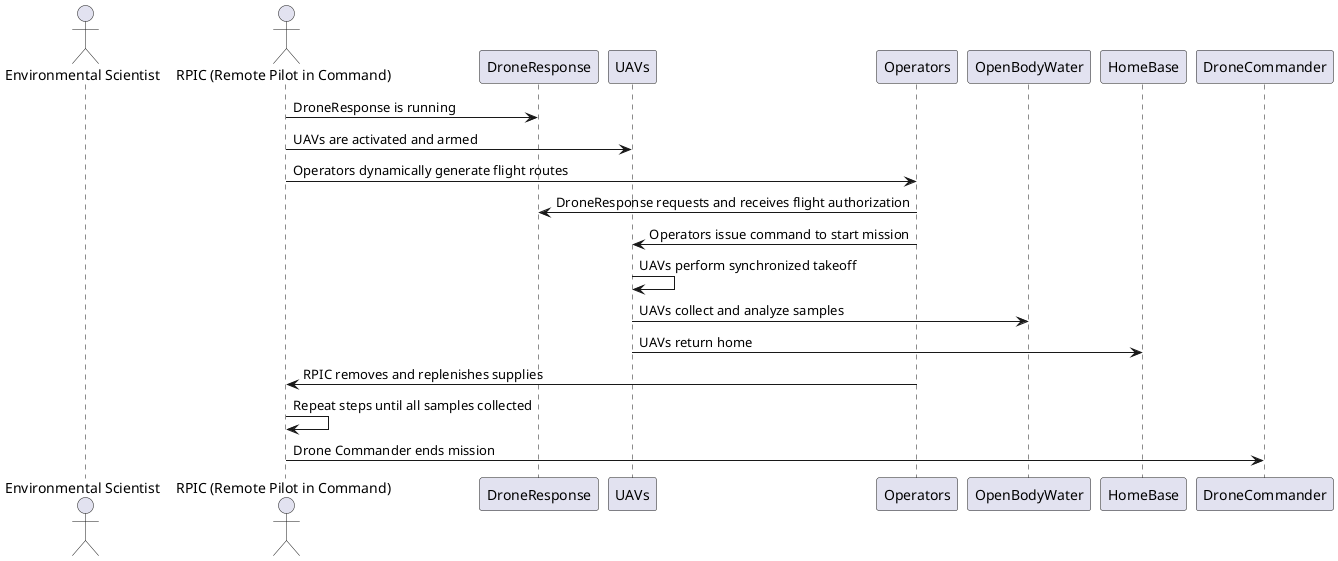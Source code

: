 @startuml "Environmental Sampling and Analysis"

actor "Environmental Scientist" as ES
actor "RPIC (Remote Pilot in Command)" as RPIC

RPIC -> DroneResponse: DroneResponse is running
RPIC -> UAVs: UAVs are activated and armed
RPIC -> Operators: Operators dynamically generate flight routes
Operators -> DroneResponse: DroneResponse requests and receives flight authorization
Operators -> UAVs: Operators issue command to start mission
UAVs -> UAVs: UAVs perform synchronized takeoff
UAVs -> OpenBodyWater: UAVs collect and analyze samples
UAVs -> HomeBase: UAVs return home
Operators -> RPIC: RPIC removes and replenishes supplies
RPIC -> RPIC: Repeat steps until all samples collected
RPIC -> DroneCommander: Drone Commander ends mission

@enduml
